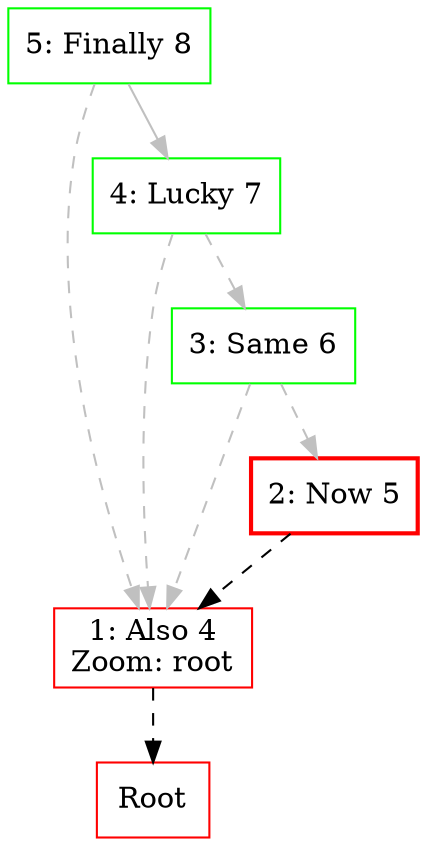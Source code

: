 digraph g {
node [shape=box];
-1 [label="Root", color=red];
1 [label="1: Also 4
Zoom: root", color=red];
2 [label="2: Now 5", color=red, style=bold];
3 [label="3: Same 6", color=green];
4 [label="4: Lucky 7", color=green];
5 [label="5: Finally 8", color=green];
1 -> -1 [color=black, style=dashed];
2 -> 1 [color=black, style=dashed];
3 -> 1 [color=gray, style=dashed];
4 -> 1 [color=gray, style=dashed];
5 -> 1 [color=gray, style=dashed];
3 -> 2 [color=gray, style=dashed];
4 -> 3 [color=gray, style=dashed];
5 -> 4 [color=gray];
}
